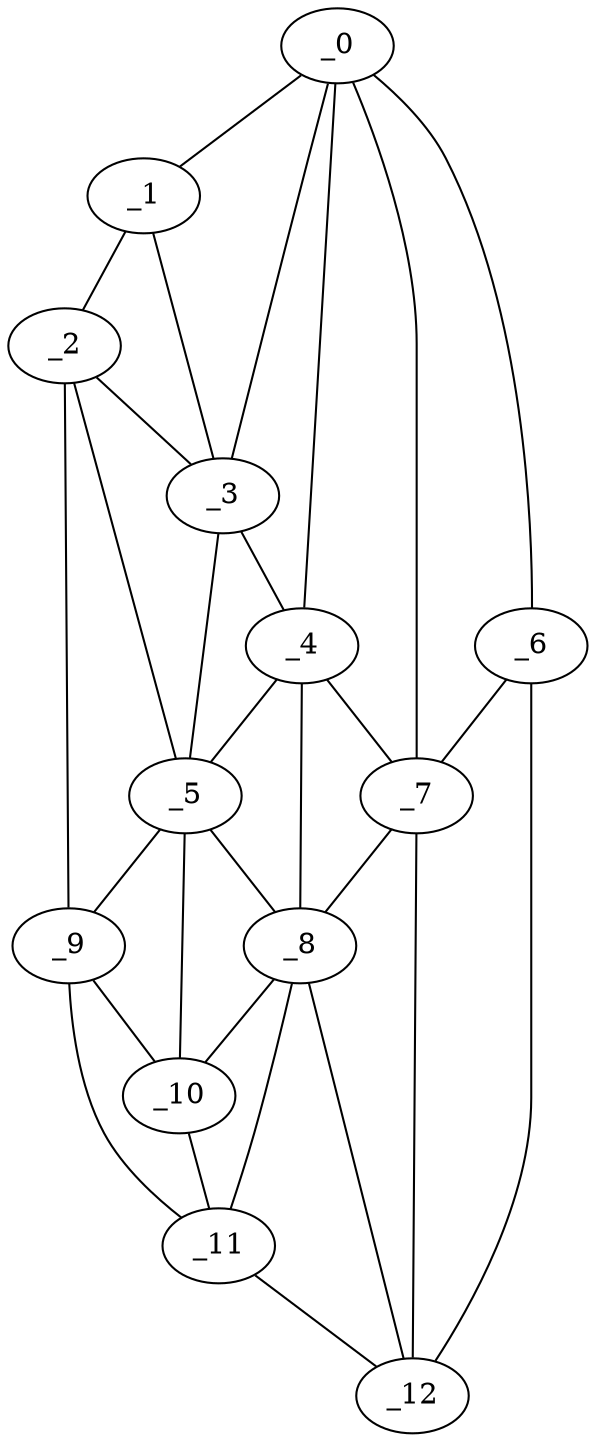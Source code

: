 graph "obj41__120.gxl" {
	_0	 [x=26,
		y=78];
	_1	 [x=29,
		y=6];
	_0 -- _1	 [valence=1];
	_3	 [x=68,
		y=36];
	_0 -- _3	 [valence=1];
	_4	 [x=68,
		y=75];
	_0 -- _4	 [valence=1];
	_6	 [x=82,
		y=124];
	_0 -- _6	 [valence=1];
	_7	 [x=83,
		y=96];
	_0 -- _7	 [valence=2];
	_2	 [x=65,
		y=6];
	_1 -- _2	 [valence=1];
	_1 -- _3	 [valence=2];
	_2 -- _3	 [valence=2];
	_5	 [x=75,
		y=35];
	_2 -- _5	 [valence=2];
	_9	 [x=109,
		y=37];
	_2 -- _9	 [valence=1];
	_3 -- _4	 [valence=2];
	_3 -- _5	 [valence=2];
	_4 -- _5	 [valence=1];
	_4 -- _7	 [valence=2];
	_8	 [x=90,
		y=79];
	_4 -- _8	 [valence=1];
	_5 -- _8	 [valence=2];
	_5 -- _9	 [valence=1];
	_10	 [x=110,
		y=70];
	_5 -- _10	 [valence=2];
	_6 -- _7	 [valence=1];
	_12	 [x=114,
		y=102];
	_6 -- _12	 [valence=1];
	_7 -- _8	 [valence=2];
	_7 -- _12	 [valence=2];
	_8 -- _10	 [valence=1];
	_11	 [x=114,
		y=74];
	_8 -- _11	 [valence=1];
	_8 -- _12	 [valence=1];
	_9 -- _10	 [valence=1];
	_9 -- _11	 [valence=1];
	_10 -- _11	 [valence=2];
	_11 -- _12	 [valence=1];
}
